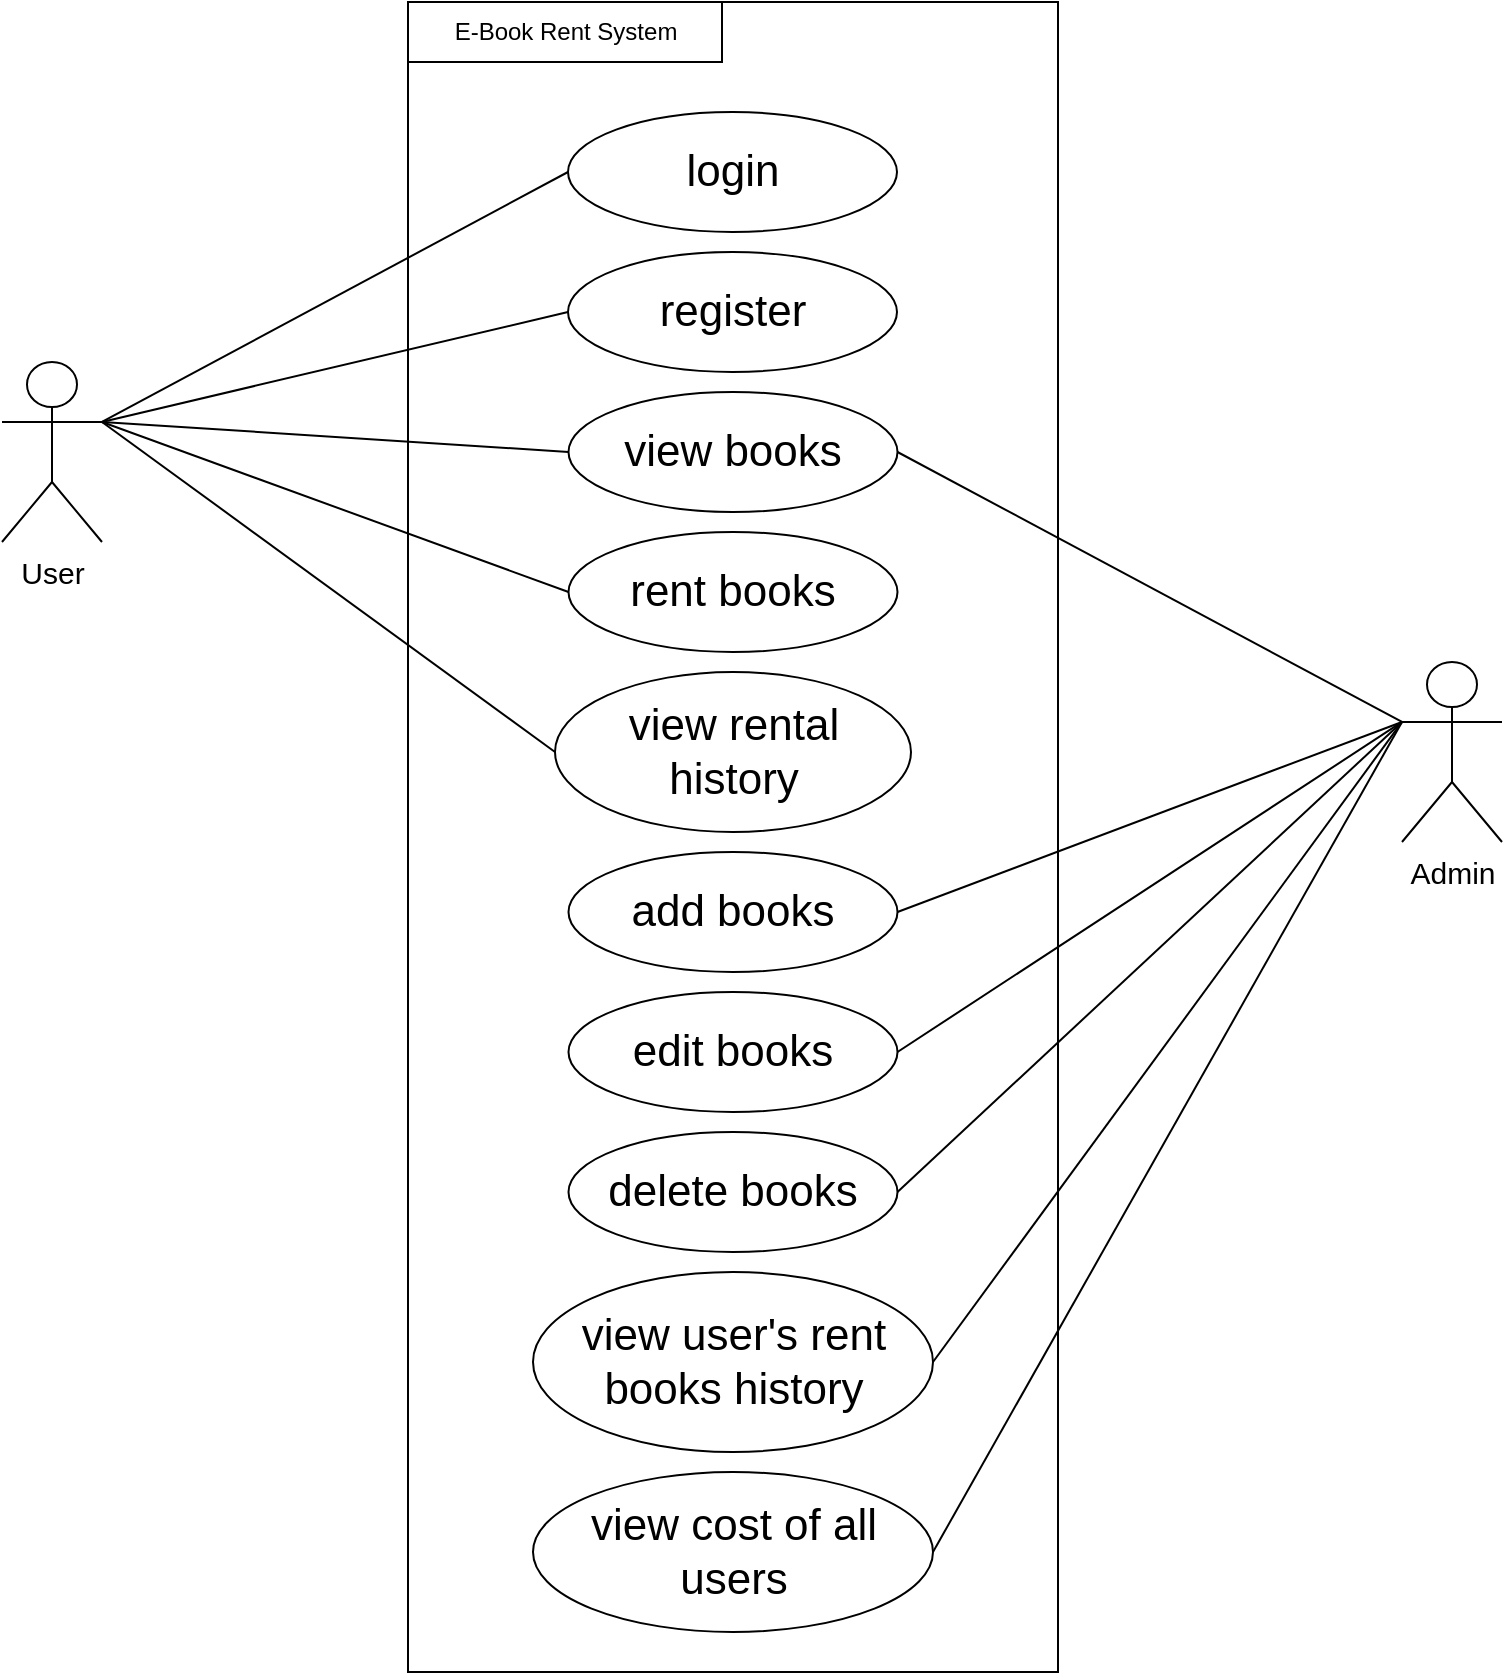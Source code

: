 <mxfile version="13.7.6" type="device"><diagram id="X-HEaG2PlgOlRLlwn8_e" name="Page-1"><mxGraphModel dx="1635" dy="877" grid="1" gridSize="10" guides="1" tooltips="1" connect="1" arrows="1" fold="1" page="1" pageScale="1" pageWidth="850" pageHeight="1100" math="0" shadow="0"><root><mxCell id="0"/><mxCell id="1" parent="0"/><mxCell id="haQena_7kGfcB_YbTmIb-1" value="" style="rounded=0;whiteSpace=wrap;html=1;" parent="1" vertex="1"><mxGeometry x="263" y="195" width="325" height="835" as="geometry"/></mxCell><mxCell id="haQena_7kGfcB_YbTmIb-2" value="" style="rounded=0;whiteSpace=wrap;html=1;" parent="1" vertex="1"><mxGeometry x="263" y="195" width="157" height="30" as="geometry"/></mxCell><mxCell id="haQena_7kGfcB_YbTmIb-3" value="E-Book Rent System" style="text;html=1;strokeColor=none;fillColor=none;align=center;verticalAlign=middle;whiteSpace=wrap;rounded=0;" parent="1" vertex="1"><mxGeometry x="281.5" y="200" width="120" height="20" as="geometry"/></mxCell><mxCell id="haQena_7kGfcB_YbTmIb-4" value="&lt;font style=&quot;font-size: 22px&quot;&gt;login&lt;/font&gt;" style="ellipse;whiteSpace=wrap;html=1;" parent="1" vertex="1"><mxGeometry x="343" y="250" width="164.5" height="60" as="geometry"/></mxCell><mxCell id="haQena_7kGfcB_YbTmIb-5" value="&lt;font style=&quot;font-size: 22px&quot;&gt;register&lt;/font&gt;" style="ellipse;whiteSpace=wrap;html=1;" parent="1" vertex="1"><mxGeometry x="343" y="320" width="164.5" height="60" as="geometry"/></mxCell><mxCell id="haQena_7kGfcB_YbTmIb-6" value="&lt;font style=&quot;font-size: 22px&quot;&gt;rent books&lt;/font&gt;" style="ellipse;whiteSpace=wrap;html=1;" parent="1" vertex="1"><mxGeometry x="343.25" y="460" width="164.5" height="60" as="geometry"/></mxCell><mxCell id="haQena_7kGfcB_YbTmIb-8" value="&lt;font style=&quot;font-size: 22px&quot;&gt;view books&lt;/font&gt;" style="ellipse;whiteSpace=wrap;html=1;" parent="1" vertex="1"><mxGeometry x="343.25" y="390" width="164.5" height="60" as="geometry"/></mxCell><mxCell id="haQena_7kGfcB_YbTmIb-9" value="&lt;font style=&quot;font-size: 22px&quot;&gt;view rental history&lt;/font&gt;" style="ellipse;whiteSpace=wrap;html=1;" parent="1" vertex="1"><mxGeometry x="336.5" y="530" width="178" height="80" as="geometry"/></mxCell><mxCell id="haQena_7kGfcB_YbTmIb-10" value="User" style="shape=umlActor;verticalLabelPosition=bottom;verticalAlign=top;html=1;outlineConnect=0;fontSize=15;" parent="1" vertex="1"><mxGeometry x="60" y="375" width="50" height="90" as="geometry"/></mxCell><mxCell id="haQena_7kGfcB_YbTmIb-13" value="" style="endArrow=none;html=1;entryX=1;entryY=0.333;entryDx=0;entryDy=0;entryPerimeter=0;exitX=0;exitY=0.5;exitDx=0;exitDy=0;" parent="1" source="haQena_7kGfcB_YbTmIb-4" target="haQena_7kGfcB_YbTmIb-10" edge="1"><mxGeometry width="50" height="50" relative="1" as="geometry"><mxPoint x="370" y="450" as="sourcePoint"/><mxPoint x="420" y="400" as="targetPoint"/></mxGeometry></mxCell><mxCell id="haQena_7kGfcB_YbTmIb-14" value="" style="endArrow=none;html=1;entryX=1;entryY=0.333;entryDx=0;entryDy=0;entryPerimeter=0;exitX=0;exitY=0.5;exitDx=0;exitDy=0;" parent="1" source="haQena_7kGfcB_YbTmIb-5" target="haQena_7kGfcB_YbTmIb-10" edge="1"><mxGeometry width="50" height="50" relative="1" as="geometry"><mxPoint x="353.0" y="290" as="sourcePoint"/><mxPoint x="120" y="415" as="targetPoint"/></mxGeometry></mxCell><mxCell id="haQena_7kGfcB_YbTmIb-15" value="" style="endArrow=none;html=1;entryX=1;entryY=0.333;entryDx=0;entryDy=0;entryPerimeter=0;exitX=0;exitY=0.5;exitDx=0;exitDy=0;" parent="1" source="haQena_7kGfcB_YbTmIb-8" target="haQena_7kGfcB_YbTmIb-10" edge="1"><mxGeometry width="50" height="50" relative="1" as="geometry"><mxPoint x="353.0" y="360" as="sourcePoint"/><mxPoint x="120" y="415" as="targetPoint"/></mxGeometry></mxCell><mxCell id="haQena_7kGfcB_YbTmIb-16" value="" style="endArrow=none;html=1;entryX=1;entryY=0.333;entryDx=0;entryDy=0;entryPerimeter=0;exitX=0;exitY=0.5;exitDx=0;exitDy=0;" parent="1" source="haQena_7kGfcB_YbTmIb-6" target="haQena_7kGfcB_YbTmIb-10" edge="1"><mxGeometry width="50" height="50" relative="1" as="geometry"><mxPoint x="353.25" y="430" as="sourcePoint"/><mxPoint x="120" y="415" as="targetPoint"/></mxGeometry></mxCell><mxCell id="haQena_7kGfcB_YbTmIb-17" value="" style="endArrow=none;html=1;entryX=1;entryY=0.333;entryDx=0;entryDy=0;entryPerimeter=0;exitX=0;exitY=0.5;exitDx=0;exitDy=0;" parent="1" source="haQena_7kGfcB_YbTmIb-9" target="haQena_7kGfcB_YbTmIb-10" edge="1"><mxGeometry width="50" height="50" relative="1" as="geometry"><mxPoint x="363.25" y="440" as="sourcePoint"/><mxPoint x="130" y="425" as="targetPoint"/></mxGeometry></mxCell><mxCell id="haQena_7kGfcB_YbTmIb-18" value="&lt;font style=&quot;font-size: 22px&quot;&gt;add books&lt;/font&gt;" style="ellipse;whiteSpace=wrap;html=1;" parent="1" vertex="1"><mxGeometry x="343.25" y="620" width="164.5" height="60" as="geometry"/></mxCell><mxCell id="haQena_7kGfcB_YbTmIb-19" value="&lt;font style=&quot;font-size: 22px&quot;&gt;edit books&lt;/font&gt;" style="ellipse;whiteSpace=wrap;html=1;" parent="1" vertex="1"><mxGeometry x="343.25" y="690" width="164.5" height="60" as="geometry"/></mxCell><mxCell id="haQena_7kGfcB_YbTmIb-20" value="&lt;font style=&quot;font-size: 22px&quot;&gt;delete books&lt;/font&gt;" style="ellipse;whiteSpace=wrap;html=1;" parent="1" vertex="1"><mxGeometry x="343.25" y="760" width="164.5" height="60" as="geometry"/></mxCell><mxCell id="haQena_7kGfcB_YbTmIb-21" value="&lt;font style=&quot;font-size: 22px&quot;&gt;view user's rent books&amp;nbsp;history&lt;/font&gt;" style="ellipse;whiteSpace=wrap;html=1;" parent="1" vertex="1"><mxGeometry x="325.5" y="830" width="200" height="90" as="geometry"/></mxCell><mxCell id="haQena_7kGfcB_YbTmIb-22" value="&lt;font style=&quot;font-size: 22px&quot;&gt;view&amp;nbsp;cost of all users&lt;/font&gt;" style="ellipse;whiteSpace=wrap;html=1;" parent="1" vertex="1"><mxGeometry x="325.5" y="930" width="200" height="80" as="geometry"/></mxCell><mxCell id="haQena_7kGfcB_YbTmIb-23" value="Admin" style="shape=umlActor;verticalLabelPosition=bottom;verticalAlign=top;html=1;outlineConnect=0;fontSize=15;" parent="1" vertex="1"><mxGeometry x="760" y="525" width="50" height="90" as="geometry"/></mxCell><mxCell id="haQena_7kGfcB_YbTmIb-25" value="" style="endArrow=none;html=1;entryX=1;entryY=0.5;entryDx=0;entryDy=0;exitX=0;exitY=0.333;exitDx=0;exitDy=0;exitPerimeter=0;" parent="1" source="haQena_7kGfcB_YbTmIb-23" target="haQena_7kGfcB_YbTmIb-8" edge="1"><mxGeometry width="50" height="50" relative="1" as="geometry"><mxPoint x="730" y="680" as="sourcePoint"/><mxPoint x="630" y="600" as="targetPoint"/></mxGeometry></mxCell><mxCell id="haQena_7kGfcB_YbTmIb-26" value="" style="endArrow=none;html=1;entryX=1;entryY=0.5;entryDx=0;entryDy=0;exitX=0;exitY=0.333;exitDx=0;exitDy=0;exitPerimeter=0;" parent="1" source="haQena_7kGfcB_YbTmIb-23" target="haQena_7kGfcB_YbTmIb-18" edge="1"><mxGeometry width="50" height="50" relative="1" as="geometry"><mxPoint x="780.0" y="670" as="sourcePoint"/><mxPoint x="517.75" y="430" as="targetPoint"/></mxGeometry></mxCell><mxCell id="haQena_7kGfcB_YbTmIb-27" value="" style="endArrow=none;html=1;entryX=1;entryY=0.5;entryDx=0;entryDy=0;exitX=0;exitY=0.333;exitDx=0;exitDy=0;exitPerimeter=0;" parent="1" source="haQena_7kGfcB_YbTmIb-23" target="haQena_7kGfcB_YbTmIb-19" edge="1"><mxGeometry width="50" height="50" relative="1" as="geometry"><mxPoint x="770.0" y="565" as="sourcePoint"/><mxPoint x="517.75" y="660" as="targetPoint"/></mxGeometry></mxCell><mxCell id="haQena_7kGfcB_YbTmIb-28" value="" style="endArrow=none;html=1;entryX=1;entryY=0.5;entryDx=0;entryDy=0;exitX=0;exitY=0.333;exitDx=0;exitDy=0;exitPerimeter=0;" parent="1" source="haQena_7kGfcB_YbTmIb-23" target="haQena_7kGfcB_YbTmIb-20" edge="1"><mxGeometry width="50" height="50" relative="1" as="geometry"><mxPoint x="780.0" y="575" as="sourcePoint"/><mxPoint x="527.75" y="670" as="targetPoint"/></mxGeometry></mxCell><mxCell id="haQena_7kGfcB_YbTmIb-29" value="" style="endArrow=none;html=1;entryX=1;entryY=0.5;entryDx=0;entryDy=0;exitX=0;exitY=0.333;exitDx=0;exitDy=0;exitPerimeter=0;" parent="1" source="haQena_7kGfcB_YbTmIb-23" target="haQena_7kGfcB_YbTmIb-21" edge="1"><mxGeometry width="50" height="50" relative="1" as="geometry"><mxPoint x="770.0" y="565" as="sourcePoint"/><mxPoint x="517.75" y="800" as="targetPoint"/></mxGeometry></mxCell><mxCell id="haQena_7kGfcB_YbTmIb-30" value="" style="endArrow=none;html=1;entryX=1;entryY=0.5;entryDx=0;entryDy=0;exitX=0;exitY=0.333;exitDx=0;exitDy=0;exitPerimeter=0;" parent="1" source="haQena_7kGfcB_YbTmIb-23" target="haQena_7kGfcB_YbTmIb-22" edge="1"><mxGeometry width="50" height="50" relative="1" as="geometry"><mxPoint x="780.0" y="575" as="sourcePoint"/><mxPoint x="527.75" y="810" as="targetPoint"/></mxGeometry></mxCell></root></mxGraphModel></diagram></mxfile>